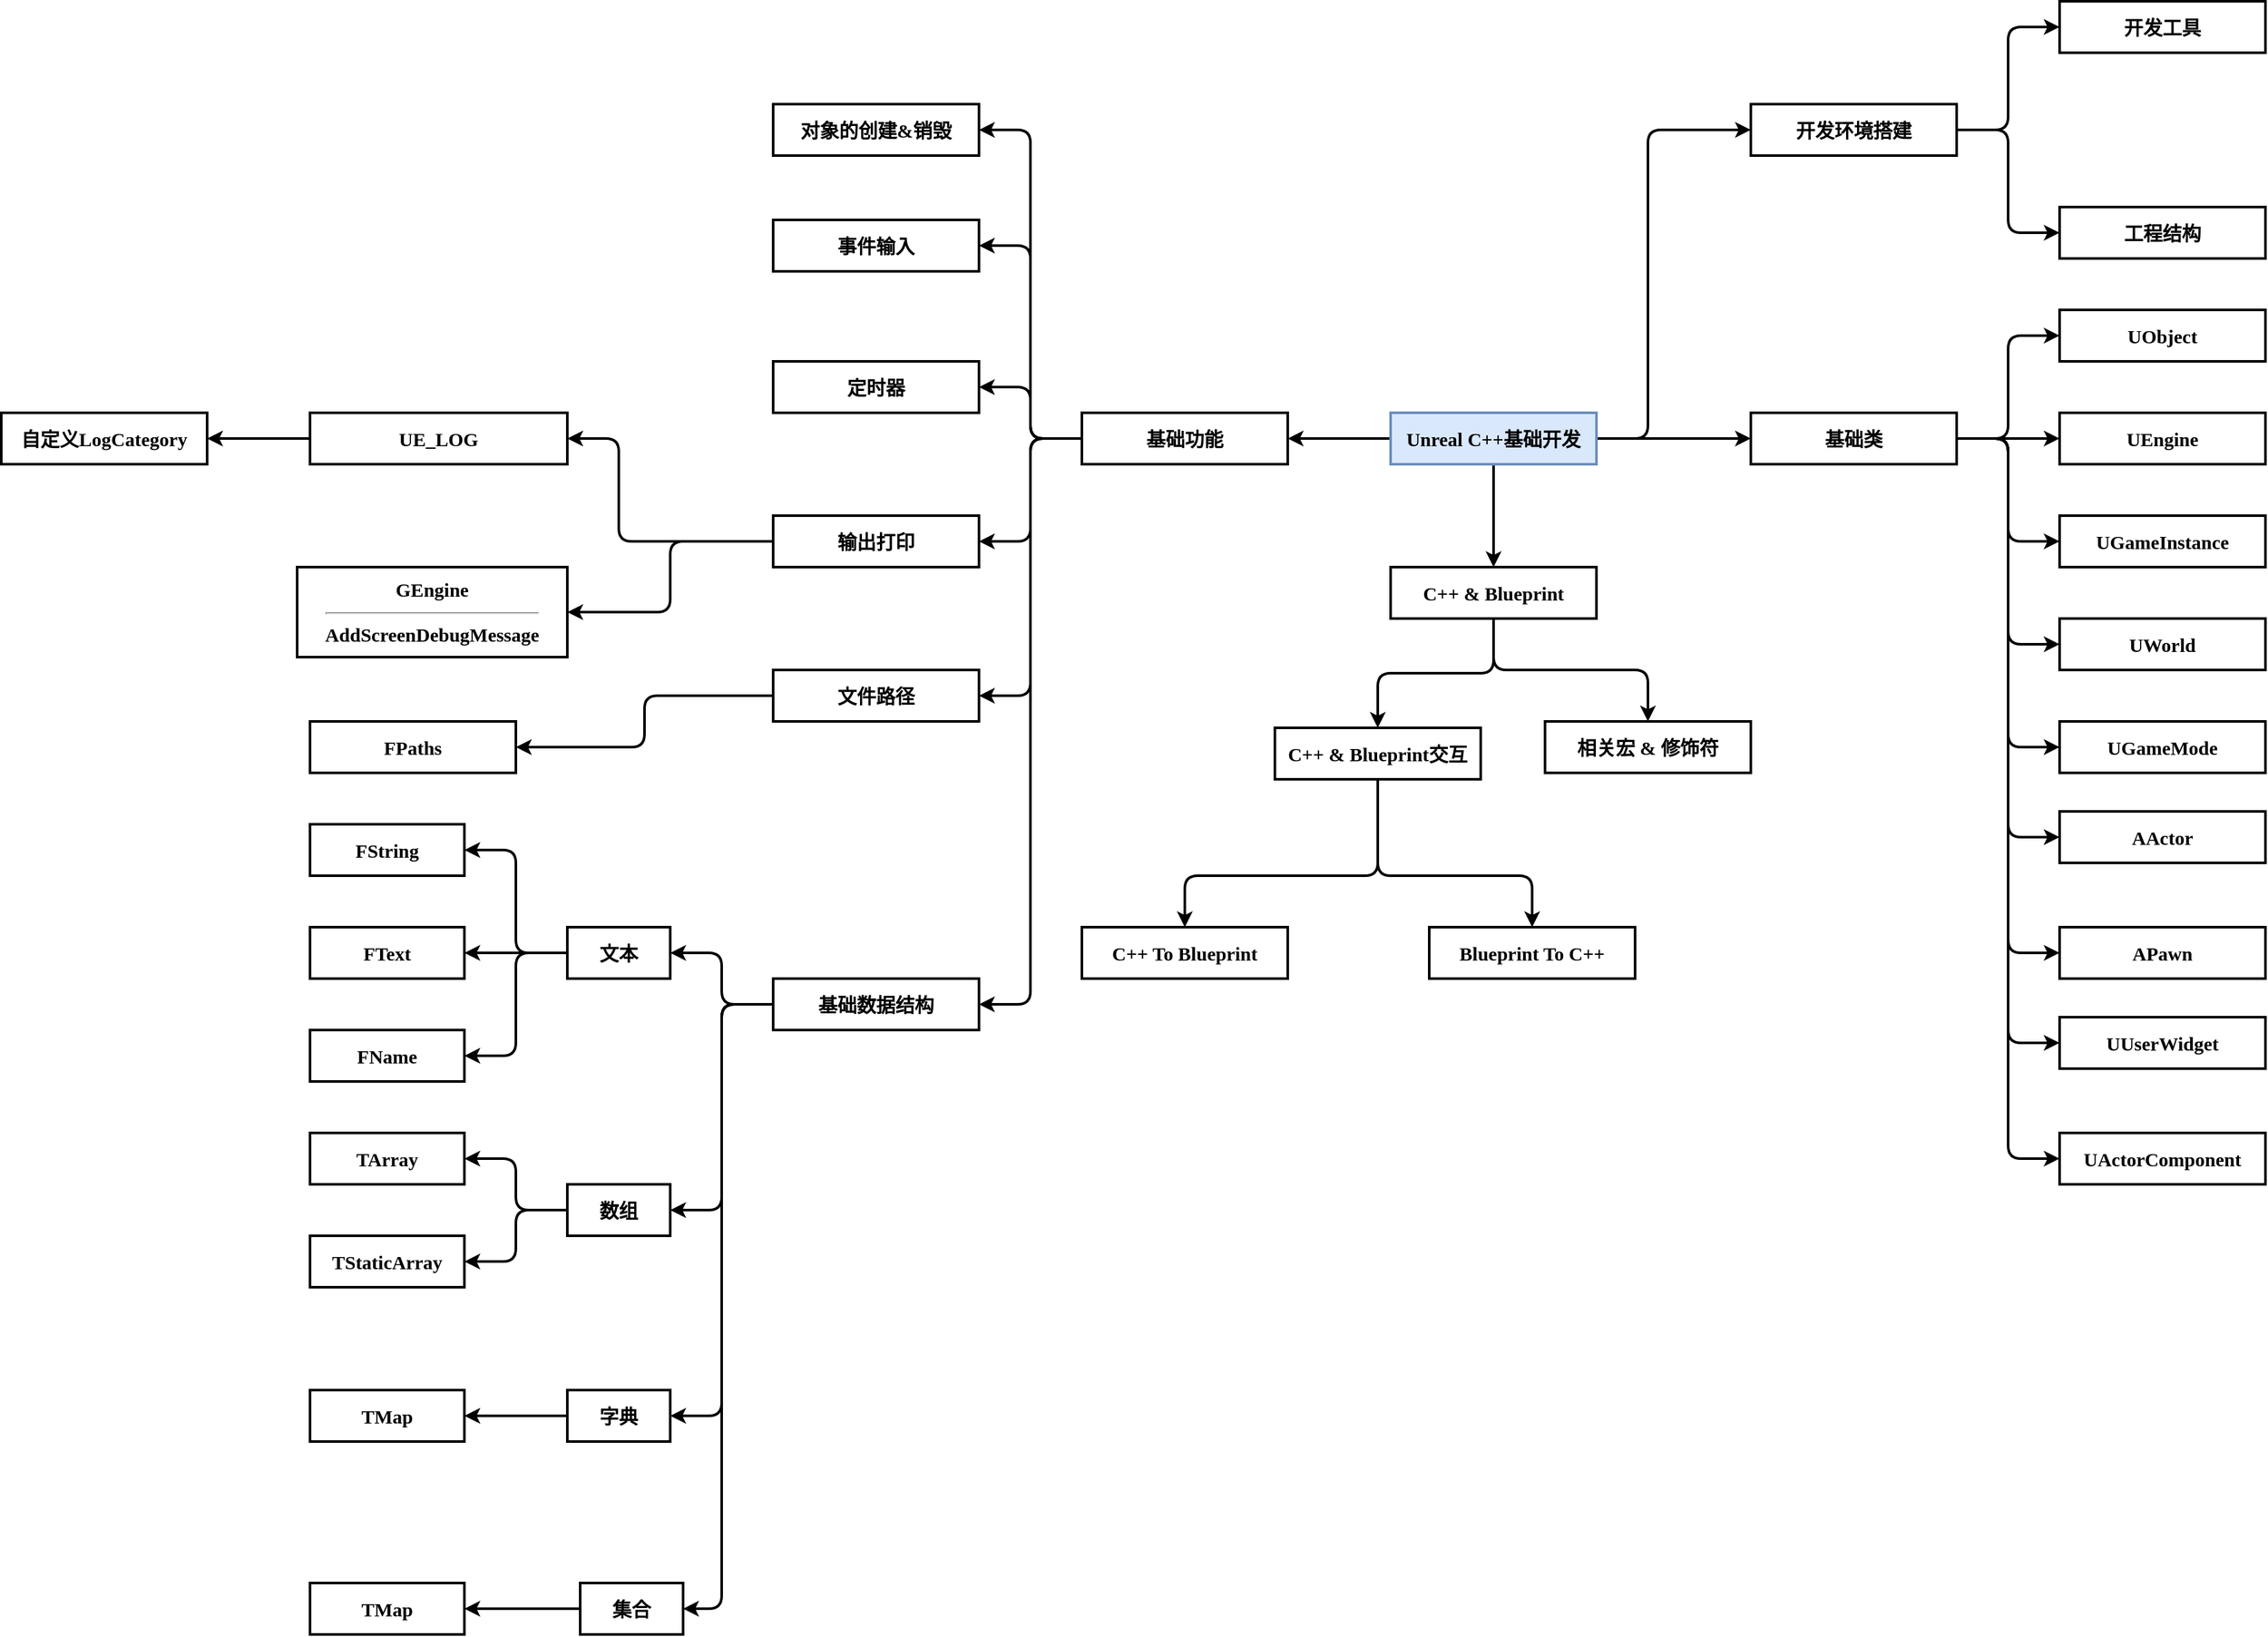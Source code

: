 <mxfile version="15.4.0" type="device" pages="3"><diagram id="B7cpKp7Z79I7FRq2aglz" name="知识图谱"><mxGraphModel dx="3464" dy="2712" grid="1" gridSize="10" guides="1" tooltips="1" connect="1" arrows="1" fold="1" page="1" pageScale="1" pageWidth="827" pageHeight="1169" math="0" shadow="0"><root><mxCell id="0"/><mxCell id="1" parent="0"/><mxCell id="gs7JSinsmG15aW7wtfeU-3" value="" style="edgeStyle=orthogonalEdgeStyle;rounded=1;orthogonalLoop=1;jettySize=auto;html=1;fontFamily=Comic Sans MS;fontSize=15;strokeWidth=2;" edge="1" parent="1" source="gs7JSinsmG15aW7wtfeU-1" target="gs7JSinsmG15aW7wtfeU-2"><mxGeometry relative="1" as="geometry"><Array as="points"><mxPoint x="320" y="340"/><mxPoint x="320" y="100"/></Array></mxGeometry></mxCell><mxCell id="gs7JSinsmG15aW7wtfeU-5" value="" style="edgeStyle=orthogonalEdgeStyle;rounded=1;orthogonalLoop=1;jettySize=auto;html=1;fontFamily=Comic Sans MS;fontSize=15;strokeWidth=2;" edge="1" parent="1" source="gs7JSinsmG15aW7wtfeU-1" target="gs7JSinsmG15aW7wtfeU-4"><mxGeometry relative="1" as="geometry"/></mxCell><mxCell id="gs7JSinsmG15aW7wtfeU-21" value="" style="edgeStyle=orthogonalEdgeStyle;rounded=1;orthogonalLoop=1;jettySize=auto;html=1;fontFamily=Comic Sans MS;fontSize=15;strokeWidth=2;" edge="1" parent="1" source="gs7JSinsmG15aW7wtfeU-1" target="gs7JSinsmG15aW7wtfeU-20"><mxGeometry relative="1" as="geometry"/></mxCell><mxCell id="gs7JSinsmG15aW7wtfeU-27" value="" style="edgeStyle=orthogonalEdgeStyle;rounded=1;orthogonalLoop=1;jettySize=auto;html=1;fontFamily=Comic Sans MS;fontSize=15;strokeWidth=2;" edge="1" parent="1" source="gs7JSinsmG15aW7wtfeU-1" target="gs7JSinsmG15aW7wtfeU-26"><mxGeometry relative="1" as="geometry"/></mxCell><mxCell id="gs7JSinsmG15aW7wtfeU-1" value="Unreal C++基础开发" style="rounded=0;whiteSpace=wrap;html=1;fontFamily=Comic Sans MS;fontStyle=1;fontSize=15;strokeWidth=2;fillColor=#dae8fc;strokeColor=#6c8ebf;" vertex="1" parent="1"><mxGeometry x="120" y="320" width="160" height="40" as="geometry"/></mxCell><mxCell id="gs7JSinsmG15aW7wtfeU-15" value="" style="edgeStyle=orthogonalEdgeStyle;rounded=1;orthogonalLoop=1;jettySize=auto;html=1;fontFamily=Comic Sans MS;fontSize=15;strokeWidth=2;" edge="1" parent="1" source="gs7JSinsmG15aW7wtfeU-2" target="gs7JSinsmG15aW7wtfeU-14"><mxGeometry relative="1" as="geometry"><Array as="points"><mxPoint x="600" y="100"/><mxPoint x="600" y="20"/></Array></mxGeometry></mxCell><mxCell id="gs7JSinsmG15aW7wtfeU-17" value="" style="edgeStyle=orthogonalEdgeStyle;rounded=1;orthogonalLoop=1;jettySize=auto;html=1;fontFamily=Comic Sans MS;fontSize=15;strokeWidth=2;" edge="1" parent="1" source="gs7JSinsmG15aW7wtfeU-2" target="gs7JSinsmG15aW7wtfeU-16"><mxGeometry relative="1" as="geometry"><Array as="points"><mxPoint x="600" y="100"/><mxPoint x="600" y="180"/></Array></mxGeometry></mxCell><mxCell id="gs7JSinsmG15aW7wtfeU-2" value="开发环境搭建" style="rounded=0;whiteSpace=wrap;html=1;fontFamily=Comic Sans MS;fontStyle=1;fontSize=15;strokeWidth=2;" vertex="1" parent="1"><mxGeometry x="400" y="80" width="160" height="40" as="geometry"/></mxCell><mxCell id="gs7JSinsmG15aW7wtfeU-7" value="" style="edgeStyle=orthogonalEdgeStyle;rounded=1;orthogonalLoop=1;jettySize=auto;html=1;fontFamily=Comic Sans MS;fontSize=15;strokeWidth=2;" edge="1" parent="1" source="gs7JSinsmG15aW7wtfeU-4" target="gs7JSinsmG15aW7wtfeU-6"><mxGeometry relative="1" as="geometry"><Array as="points"><mxPoint x="600" y="340"/><mxPoint x="600" y="260"/></Array></mxGeometry></mxCell><mxCell id="gs7JSinsmG15aW7wtfeU-9" value="" style="edgeStyle=orthogonalEdgeStyle;rounded=1;orthogonalLoop=1;jettySize=auto;html=1;fontFamily=Comic Sans MS;fontSize=15;strokeWidth=2;" edge="1" parent="1" source="gs7JSinsmG15aW7wtfeU-4" target="gs7JSinsmG15aW7wtfeU-8"><mxGeometry relative="1" as="geometry"><Array as="points"><mxPoint x="600" y="340"/><mxPoint x="600" y="650"/></Array></mxGeometry></mxCell><mxCell id="gs7JSinsmG15aW7wtfeU-11" value="" style="edgeStyle=orthogonalEdgeStyle;rounded=1;orthogonalLoop=1;jettySize=auto;html=1;fontFamily=Comic Sans MS;fontSize=15;strokeWidth=2;" edge="1" parent="1" source="gs7JSinsmG15aW7wtfeU-4" target="gs7JSinsmG15aW7wtfeU-10"><mxGeometry relative="1" as="geometry"><Array as="points"><mxPoint x="600" y="340"/><mxPoint x="600" y="740"/></Array></mxGeometry></mxCell><mxCell id="gs7JSinsmG15aW7wtfeU-13" value="" style="edgeStyle=orthogonalEdgeStyle;rounded=1;orthogonalLoop=1;jettySize=auto;html=1;fontFamily=Comic Sans MS;fontSize=15;strokeWidth=2;" edge="1" parent="1" source="gs7JSinsmG15aW7wtfeU-4" target="gs7JSinsmG15aW7wtfeU-12"><mxGeometry relative="1" as="geometry"><Array as="points"><mxPoint x="600" y="340"/><mxPoint x="600" y="580"/></Array></mxGeometry></mxCell><mxCell id="gs7JSinsmG15aW7wtfeU-19" value="" style="edgeStyle=orthogonalEdgeStyle;rounded=1;orthogonalLoop=1;jettySize=auto;html=1;fontFamily=Comic Sans MS;fontSize=15;strokeWidth=2;" edge="1" parent="1" source="gs7JSinsmG15aW7wtfeU-4" target="gs7JSinsmG15aW7wtfeU-18"><mxGeometry relative="1" as="geometry"><Array as="points"><mxPoint x="600" y="340"/><mxPoint x="600" y="810"/></Array></mxGeometry></mxCell><mxCell id="gs7JSinsmG15aW7wtfeU-74" style="edgeStyle=orthogonalEdgeStyle;rounded=1;orthogonalLoop=1;jettySize=auto;html=1;entryX=0;entryY=0.5;entryDx=0;entryDy=0;fontFamily=Comic Sans MS;fontSize=15;strokeWidth=2;" edge="1" parent="1" source="gs7JSinsmG15aW7wtfeU-4" target="gs7JSinsmG15aW7wtfeU-73"><mxGeometry relative="1" as="geometry"/></mxCell><mxCell id="gs7JSinsmG15aW7wtfeU-78" value="" style="edgeStyle=orthogonalEdgeStyle;rounded=1;orthogonalLoop=1;jettySize=auto;html=1;fontFamily=Comic Sans MS;fontSize=15;strokeWidth=2;" edge="1" parent="1" source="gs7JSinsmG15aW7wtfeU-4" target="gs7JSinsmG15aW7wtfeU-77"><mxGeometry relative="1" as="geometry"><Array as="points"><mxPoint x="600" y="340"/><mxPoint x="600" y="420"/></Array></mxGeometry></mxCell><mxCell id="gs7JSinsmG15aW7wtfeU-80" value="" style="edgeStyle=orthogonalEdgeStyle;rounded=1;orthogonalLoop=1;jettySize=auto;html=1;fontFamily=Comic Sans MS;fontSize=15;strokeWidth=2;" edge="1" parent="1" source="gs7JSinsmG15aW7wtfeU-4" target="gs7JSinsmG15aW7wtfeU-79"><mxGeometry relative="1" as="geometry"><Array as="points"><mxPoint x="600" y="340"/><mxPoint x="600" y="500"/></Array></mxGeometry></mxCell><mxCell id="gs7JSinsmG15aW7wtfeU-82" value="" style="edgeStyle=orthogonalEdgeStyle;rounded=1;orthogonalLoop=1;jettySize=auto;html=1;fontFamily=Comic Sans MS;fontSize=15;strokeWidth=2;" edge="1" parent="1" source="gs7JSinsmG15aW7wtfeU-4" target="gs7JSinsmG15aW7wtfeU-81"><mxGeometry relative="1" as="geometry"><Array as="points"><mxPoint x="650" y="340"/><mxPoint x="650" y="340"/></Array></mxGeometry></mxCell><mxCell id="gs7JSinsmG15aW7wtfeU-4" value="基础类" style="rounded=0;whiteSpace=wrap;html=1;fontFamily=Comic Sans MS;fontStyle=1;fontSize=15;strokeWidth=2;" vertex="1" parent="1"><mxGeometry x="400" y="320" width="160" height="40" as="geometry"/></mxCell><mxCell id="gs7JSinsmG15aW7wtfeU-6" value="UObject" style="rounded=0;whiteSpace=wrap;html=1;fontFamily=Comic Sans MS;fontStyle=1;fontSize=15;strokeWidth=2;" vertex="1" parent="1"><mxGeometry x="640" y="240" width="160" height="40" as="geometry"/></mxCell><mxCell id="gs7JSinsmG15aW7wtfeU-8" value="AActor" style="rounded=0;whiteSpace=wrap;html=1;fontFamily=Comic Sans MS;fontStyle=1;fontSize=15;strokeWidth=2;" vertex="1" parent="1"><mxGeometry x="640" y="630" width="160" height="40" as="geometry"/></mxCell><mxCell id="gs7JSinsmG15aW7wtfeU-10" value="APawn" style="rounded=0;whiteSpace=wrap;html=1;fontFamily=Comic Sans MS;fontStyle=1;fontSize=15;strokeWidth=2;" vertex="1" parent="1"><mxGeometry x="640" y="720" width="160" height="40" as="geometry"/></mxCell><mxCell id="gs7JSinsmG15aW7wtfeU-12" value="UGameMode" style="rounded=0;whiteSpace=wrap;html=1;fontFamily=Comic Sans MS;fontStyle=1;fontSize=15;strokeWidth=2;" vertex="1" parent="1"><mxGeometry x="640" y="560" width="160" height="40" as="geometry"/></mxCell><mxCell id="gs7JSinsmG15aW7wtfeU-14" value="开发工具" style="rounded=0;whiteSpace=wrap;html=1;fontFamily=Comic Sans MS;fontStyle=1;fontSize=15;strokeWidth=2;" vertex="1" parent="1"><mxGeometry x="640" width="160" height="40" as="geometry"/></mxCell><mxCell id="gs7JSinsmG15aW7wtfeU-16" value="工程结构" style="rounded=0;whiteSpace=wrap;html=1;fontFamily=Comic Sans MS;fontStyle=1;fontSize=15;strokeWidth=2;" vertex="1" parent="1"><mxGeometry x="640" y="160" width="160" height="40" as="geometry"/></mxCell><mxCell id="gs7JSinsmG15aW7wtfeU-18" value="UUserWidget" style="rounded=0;whiteSpace=wrap;html=1;fontFamily=Comic Sans MS;fontStyle=1;fontSize=15;strokeWidth=2;" vertex="1" parent="1"><mxGeometry x="640" y="790" width="160" height="40" as="geometry"/></mxCell><mxCell id="gs7JSinsmG15aW7wtfeU-23" value="" style="edgeStyle=orthogonalEdgeStyle;rounded=1;orthogonalLoop=1;jettySize=auto;html=1;fontFamily=Comic Sans MS;fontSize=15;strokeWidth=2;" edge="1" parent="1" source="gs7JSinsmG15aW7wtfeU-20" target="gs7JSinsmG15aW7wtfeU-22"><mxGeometry relative="1" as="geometry"/></mxCell><mxCell id="gs7JSinsmG15aW7wtfeU-25" value="" style="edgeStyle=orthogonalEdgeStyle;rounded=1;orthogonalLoop=1;jettySize=auto;html=1;fontFamily=Comic Sans MS;fontSize=15;strokeWidth=2;" edge="1" parent="1" source="gs7JSinsmG15aW7wtfeU-20" target="gs7JSinsmG15aW7wtfeU-24"><mxGeometry relative="1" as="geometry"/></mxCell><mxCell id="gs7JSinsmG15aW7wtfeU-20" value="C++ &amp;amp; Blueprint" style="rounded=0;whiteSpace=wrap;html=1;fontFamily=Comic Sans MS;fontStyle=1;fontSize=15;strokeWidth=2;" vertex="1" parent="1"><mxGeometry x="120" y="440" width="160" height="40" as="geometry"/></mxCell><mxCell id="gs7JSinsmG15aW7wtfeU-37" value="" style="edgeStyle=orthogonalEdgeStyle;rounded=1;orthogonalLoop=1;jettySize=auto;html=1;fontFamily=Comic Sans MS;fontSize=15;strokeWidth=2;" edge="1" parent="1" source="gs7JSinsmG15aW7wtfeU-22" target="gs7JSinsmG15aW7wtfeU-36"><mxGeometry relative="1" as="geometry"><Array as="points"><mxPoint x="110" y="680"/><mxPoint x="-40" y="680"/></Array></mxGeometry></mxCell><mxCell id="gs7JSinsmG15aW7wtfeU-39" value="" style="edgeStyle=orthogonalEdgeStyle;rounded=1;orthogonalLoop=1;jettySize=auto;html=1;fontFamily=Comic Sans MS;fontSize=15;strokeWidth=2;" edge="1" parent="1" source="gs7JSinsmG15aW7wtfeU-22" target="gs7JSinsmG15aW7wtfeU-38"><mxGeometry relative="1" as="geometry"><Array as="points"><mxPoint x="110" y="680"/><mxPoint x="230" y="680"/></Array></mxGeometry></mxCell><mxCell id="gs7JSinsmG15aW7wtfeU-22" value="C++ &amp;amp; Blueprint交互" style="rounded=0;whiteSpace=wrap;html=1;fontFamily=Comic Sans MS;fontStyle=1;fontSize=15;strokeWidth=2;" vertex="1" parent="1"><mxGeometry x="30" y="565" width="160" height="40" as="geometry"/></mxCell><mxCell id="gs7JSinsmG15aW7wtfeU-24" value="相关宏 &amp;amp; 修饰符" style="rounded=0;whiteSpace=wrap;html=1;fontFamily=Comic Sans MS;fontStyle=1;fontSize=15;strokeWidth=2;" vertex="1" parent="1"><mxGeometry x="240" y="560" width="160" height="40" as="geometry"/></mxCell><mxCell id="gs7JSinsmG15aW7wtfeU-29" value="" style="edgeStyle=orthogonalEdgeStyle;rounded=1;orthogonalLoop=1;jettySize=auto;html=1;fontFamily=Comic Sans MS;fontSize=15;strokeWidth=2;" edge="1" parent="1" source="gs7JSinsmG15aW7wtfeU-26" target="gs7JSinsmG15aW7wtfeU-28"><mxGeometry relative="1" as="geometry"><Array as="points"><mxPoint x="-160" y="340"/><mxPoint x="-160" y="420"/></Array></mxGeometry></mxCell><mxCell id="gs7JSinsmG15aW7wtfeU-31" value="" style="edgeStyle=orthogonalEdgeStyle;rounded=1;orthogonalLoop=1;jettySize=auto;html=1;fontFamily=Comic Sans MS;fontSize=15;strokeWidth=2;" edge="1" parent="1" source="gs7JSinsmG15aW7wtfeU-26" target="gs7JSinsmG15aW7wtfeU-30"><mxGeometry relative="1" as="geometry"><Array as="points"><mxPoint x="-160" y="340"/><mxPoint x="-160" y="190"/></Array></mxGeometry></mxCell><mxCell id="gs7JSinsmG15aW7wtfeU-33" value="" style="edgeStyle=orthogonalEdgeStyle;rounded=1;orthogonalLoop=1;jettySize=auto;html=1;fontFamily=Comic Sans MS;fontSize=15;strokeWidth=2;" edge="1" parent="1" source="gs7JSinsmG15aW7wtfeU-26" target="gs7JSinsmG15aW7wtfeU-32"><mxGeometry relative="1" as="geometry"><Array as="points"><mxPoint x="-160" y="340"/><mxPoint x="-160" y="300"/></Array></mxGeometry></mxCell><mxCell id="gs7JSinsmG15aW7wtfeU-35" value="" style="edgeStyle=orthogonalEdgeStyle;rounded=1;orthogonalLoop=1;jettySize=auto;html=1;fontFamily=Comic Sans MS;fontSize=15;strokeWidth=2;" edge="1" parent="1" source="gs7JSinsmG15aW7wtfeU-26" target="gs7JSinsmG15aW7wtfeU-34"><mxGeometry relative="1" as="geometry"><Array as="points"><mxPoint x="-160" y="340"/><mxPoint x="-160" y="100"/></Array></mxGeometry></mxCell><mxCell id="gs7JSinsmG15aW7wtfeU-41" value="" style="edgeStyle=orthogonalEdgeStyle;rounded=1;orthogonalLoop=1;jettySize=auto;html=1;fontFamily=Comic Sans MS;fontSize=15;strokeWidth=2;" edge="1" parent="1" source="gs7JSinsmG15aW7wtfeU-26" target="gs7JSinsmG15aW7wtfeU-40"><mxGeometry relative="1" as="geometry"><Array as="points"><mxPoint x="-160" y="340"/><mxPoint x="-160" y="780"/></Array></mxGeometry></mxCell><mxCell id="gs7JSinsmG15aW7wtfeU-57" value="" style="edgeStyle=orthogonalEdgeStyle;rounded=1;orthogonalLoop=1;jettySize=auto;html=1;fontFamily=Comic Sans MS;fontSize=15;strokeWidth=2;" edge="1" parent="1" source="gs7JSinsmG15aW7wtfeU-26" target="gs7JSinsmG15aW7wtfeU-56"><mxGeometry relative="1" as="geometry"><Array as="points"><mxPoint x="-160" y="340"/><mxPoint x="-160" y="540"/></Array></mxGeometry></mxCell><mxCell id="gs7JSinsmG15aW7wtfeU-26" value="基础功能" style="rounded=0;whiteSpace=wrap;html=1;fontFamily=Comic Sans MS;fontStyle=1;fontSize=15;strokeWidth=2;" vertex="1" parent="1"><mxGeometry x="-120" y="320" width="160" height="40" as="geometry"/></mxCell><mxCell id="gs7JSinsmG15aW7wtfeU-68" value="" style="edgeStyle=orthogonalEdgeStyle;rounded=1;orthogonalLoop=1;jettySize=auto;html=1;fontFamily=Comic Sans MS;fontSize=15;strokeWidth=2;" edge="1" parent="1" source="gs7JSinsmG15aW7wtfeU-28" target="gs7JSinsmG15aW7wtfeU-67"><mxGeometry relative="1" as="geometry"><Array as="points"><mxPoint x="-480" y="420"/><mxPoint x="-480" y="340"/></Array></mxGeometry></mxCell><mxCell id="gs7JSinsmG15aW7wtfeU-70" value="" style="edgeStyle=orthogonalEdgeStyle;rounded=1;orthogonalLoop=1;jettySize=auto;html=1;fontFamily=Comic Sans MS;fontSize=15;strokeWidth=2;" edge="1" parent="1" source="gs7JSinsmG15aW7wtfeU-28" target="gs7JSinsmG15aW7wtfeU-69"><mxGeometry relative="1" as="geometry"/></mxCell><mxCell id="gs7JSinsmG15aW7wtfeU-28" value="输出打印" style="rounded=0;whiteSpace=wrap;html=1;fontFamily=Comic Sans MS;fontStyle=1;fontSize=15;strokeWidth=2;" vertex="1" parent="1"><mxGeometry x="-360" y="400" width="160" height="40" as="geometry"/></mxCell><mxCell id="gs7JSinsmG15aW7wtfeU-30" value="事件输入" style="rounded=0;whiteSpace=wrap;html=1;fontFamily=Comic Sans MS;fontStyle=1;fontSize=15;strokeWidth=2;" vertex="1" parent="1"><mxGeometry x="-360" y="170" width="160" height="40" as="geometry"/></mxCell><mxCell id="gs7JSinsmG15aW7wtfeU-32" value="定时器" style="rounded=0;whiteSpace=wrap;html=1;fontFamily=Comic Sans MS;fontStyle=1;fontSize=15;strokeWidth=2;" vertex="1" parent="1"><mxGeometry x="-360" y="280" width="160" height="40" as="geometry"/></mxCell><mxCell id="gs7JSinsmG15aW7wtfeU-34" value="对象的创建&amp;amp;销毁" style="rounded=0;whiteSpace=wrap;html=1;fontFamily=Comic Sans MS;fontStyle=1;fontSize=15;strokeWidth=2;" vertex="1" parent="1"><mxGeometry x="-360" y="80" width="160" height="40" as="geometry"/></mxCell><mxCell id="gs7JSinsmG15aW7wtfeU-36" value="C++ To Blueprint" style="rounded=0;whiteSpace=wrap;html=1;fontFamily=Comic Sans MS;fontStyle=1;fontSize=15;strokeWidth=2;" vertex="1" parent="1"><mxGeometry x="-120" y="720" width="160" height="40" as="geometry"/></mxCell><mxCell id="gs7JSinsmG15aW7wtfeU-38" value="Blueprint To C++" style="rounded=0;whiteSpace=wrap;html=1;fontFamily=Comic Sans MS;fontStyle=1;fontSize=15;strokeWidth=2;" vertex="1" parent="1"><mxGeometry x="150" y="720" width="160" height="40" as="geometry"/></mxCell><mxCell id="gs7JSinsmG15aW7wtfeU-43" value="" style="edgeStyle=orthogonalEdgeStyle;rounded=1;orthogonalLoop=1;jettySize=auto;html=1;fontFamily=Comic Sans MS;fontSize=15;strokeWidth=2;" edge="1" parent="1" source="gs7JSinsmG15aW7wtfeU-40" target="gs7JSinsmG15aW7wtfeU-42"><mxGeometry relative="1" as="geometry"/></mxCell><mxCell id="gs7JSinsmG15aW7wtfeU-45" value="" style="edgeStyle=orthogonalEdgeStyle;rounded=1;orthogonalLoop=1;jettySize=auto;html=1;fontFamily=Comic Sans MS;fontSize=15;strokeWidth=2;" edge="1" parent="1" source="gs7JSinsmG15aW7wtfeU-40" target="gs7JSinsmG15aW7wtfeU-44"><mxGeometry relative="1" as="geometry"><Array as="points"><mxPoint x="-400" y="780"/><mxPoint x="-400" y="940"/></Array></mxGeometry></mxCell><mxCell id="gs7JSinsmG15aW7wtfeU-47" value="" style="edgeStyle=orthogonalEdgeStyle;rounded=1;orthogonalLoop=1;jettySize=auto;html=1;fontFamily=Comic Sans MS;fontSize=15;strokeWidth=2;" edge="1" parent="1" source="gs7JSinsmG15aW7wtfeU-40" target="gs7JSinsmG15aW7wtfeU-46"><mxGeometry relative="1" as="geometry"><Array as="points"><mxPoint x="-400" y="780"/><mxPoint x="-400" y="1100"/></Array></mxGeometry></mxCell><mxCell id="gs7JSinsmG15aW7wtfeU-49" value="" style="edgeStyle=orthogonalEdgeStyle;rounded=1;orthogonalLoop=1;jettySize=auto;html=1;fontFamily=Comic Sans MS;fontSize=15;strokeWidth=2;" edge="1" parent="1" source="gs7JSinsmG15aW7wtfeU-40" target="gs7JSinsmG15aW7wtfeU-48"><mxGeometry relative="1" as="geometry"><Array as="points"><mxPoint x="-400" y="780"/><mxPoint x="-400" y="1250"/></Array></mxGeometry></mxCell><mxCell id="gs7JSinsmG15aW7wtfeU-40" value="基础数据结构" style="rounded=0;whiteSpace=wrap;html=1;fontFamily=Comic Sans MS;fontStyle=1;fontSize=15;strokeWidth=2;" vertex="1" parent="1"><mxGeometry x="-360" y="760" width="160" height="40" as="geometry"/></mxCell><mxCell id="gs7JSinsmG15aW7wtfeU-51" value="" style="edgeStyle=orthogonalEdgeStyle;rounded=1;orthogonalLoop=1;jettySize=auto;html=1;fontFamily=Comic Sans MS;fontSize=15;strokeWidth=2;" edge="1" parent="1" source="gs7JSinsmG15aW7wtfeU-42" target="gs7JSinsmG15aW7wtfeU-50"><mxGeometry relative="1" as="geometry"><Array as="points"><mxPoint x="-560" y="740"/><mxPoint x="-560" y="660"/></Array></mxGeometry></mxCell><mxCell id="gs7JSinsmG15aW7wtfeU-53" value="" style="edgeStyle=orthogonalEdgeStyle;rounded=1;orthogonalLoop=1;jettySize=auto;html=1;fontFamily=Comic Sans MS;fontSize=15;strokeWidth=2;" edge="1" parent="1" source="gs7JSinsmG15aW7wtfeU-42" target="gs7JSinsmG15aW7wtfeU-52"><mxGeometry relative="1" as="geometry"/></mxCell><mxCell id="gs7JSinsmG15aW7wtfeU-55" value="" style="edgeStyle=orthogonalEdgeStyle;rounded=1;orthogonalLoop=1;jettySize=auto;html=1;fontFamily=Comic Sans MS;fontSize=15;strokeWidth=2;" edge="1" parent="1" source="gs7JSinsmG15aW7wtfeU-42" target="gs7JSinsmG15aW7wtfeU-54"><mxGeometry relative="1" as="geometry"><Array as="points"><mxPoint x="-560" y="740"/><mxPoint x="-560" y="820"/></Array></mxGeometry></mxCell><mxCell id="gs7JSinsmG15aW7wtfeU-42" value="文本" style="rounded=0;whiteSpace=wrap;html=1;fontFamily=Comic Sans MS;fontStyle=1;fontSize=15;strokeWidth=2;" vertex="1" parent="1"><mxGeometry x="-520" y="720" width="80" height="40" as="geometry"/></mxCell><mxCell id="gs7JSinsmG15aW7wtfeU-60" value="" style="edgeStyle=orthogonalEdgeStyle;rounded=1;orthogonalLoop=1;jettySize=auto;html=1;fontFamily=Comic Sans MS;fontSize=15;strokeWidth=2;" edge="1" parent="1" source="gs7JSinsmG15aW7wtfeU-44" target="gs7JSinsmG15aW7wtfeU-59"><mxGeometry relative="1" as="geometry"/></mxCell><mxCell id="gs7JSinsmG15aW7wtfeU-62" value="" style="edgeStyle=orthogonalEdgeStyle;rounded=1;orthogonalLoop=1;jettySize=auto;html=1;fontFamily=Comic Sans MS;fontSize=15;strokeWidth=2;" edge="1" parent="1" source="gs7JSinsmG15aW7wtfeU-44" target="gs7JSinsmG15aW7wtfeU-61"><mxGeometry relative="1" as="geometry"/></mxCell><mxCell id="gs7JSinsmG15aW7wtfeU-44" value="数组" style="rounded=0;whiteSpace=wrap;html=1;fontFamily=Comic Sans MS;fontStyle=1;fontSize=15;strokeWidth=2;" vertex="1" parent="1"><mxGeometry x="-520" y="920" width="80" height="40" as="geometry"/></mxCell><mxCell id="gs7JSinsmG15aW7wtfeU-64" value="" style="edgeStyle=orthogonalEdgeStyle;rounded=1;orthogonalLoop=1;jettySize=auto;html=1;fontFamily=Comic Sans MS;fontSize=15;strokeWidth=2;" edge="1" parent="1" source="gs7JSinsmG15aW7wtfeU-46" target="gs7JSinsmG15aW7wtfeU-63"><mxGeometry relative="1" as="geometry"/></mxCell><mxCell id="gs7JSinsmG15aW7wtfeU-46" value="字典" style="rounded=0;whiteSpace=wrap;html=1;fontFamily=Comic Sans MS;fontStyle=1;fontSize=15;strokeWidth=2;" vertex="1" parent="1"><mxGeometry x="-520" y="1080" width="80" height="40" as="geometry"/></mxCell><mxCell id="gs7JSinsmG15aW7wtfeU-66" value="" style="edgeStyle=orthogonalEdgeStyle;rounded=1;orthogonalLoop=1;jettySize=auto;html=1;fontFamily=Comic Sans MS;fontSize=15;strokeWidth=2;" edge="1" parent="1" source="gs7JSinsmG15aW7wtfeU-48" target="gs7JSinsmG15aW7wtfeU-65"><mxGeometry relative="1" as="geometry"/></mxCell><mxCell id="gs7JSinsmG15aW7wtfeU-48" value="集合" style="rounded=0;whiteSpace=wrap;html=1;fontFamily=Comic Sans MS;fontStyle=1;fontSize=15;strokeWidth=2;" vertex="1" parent="1"><mxGeometry x="-510" y="1230" width="80" height="40" as="geometry"/></mxCell><mxCell id="gs7JSinsmG15aW7wtfeU-50" value="FString" style="rounded=0;whiteSpace=wrap;html=1;fontFamily=Comic Sans MS;fontStyle=1;fontSize=15;strokeWidth=2;" vertex="1" parent="1"><mxGeometry x="-720" y="640" width="120" height="40" as="geometry"/></mxCell><mxCell id="gs7JSinsmG15aW7wtfeU-52" value="FText" style="rounded=0;whiteSpace=wrap;html=1;fontFamily=Comic Sans MS;fontStyle=1;fontSize=15;strokeWidth=2;" vertex="1" parent="1"><mxGeometry x="-720" y="720" width="120" height="40" as="geometry"/></mxCell><mxCell id="gs7JSinsmG15aW7wtfeU-54" value="FName" style="rounded=0;whiteSpace=wrap;html=1;fontFamily=Comic Sans MS;fontStyle=1;fontSize=15;strokeWidth=2;" vertex="1" parent="1"><mxGeometry x="-720" y="800" width="120" height="40" as="geometry"/></mxCell><mxCell id="gs7JSinsmG15aW7wtfeU-76" value="" style="edgeStyle=orthogonalEdgeStyle;rounded=1;orthogonalLoop=1;jettySize=auto;html=1;fontFamily=Comic Sans MS;fontSize=15;strokeWidth=2;" edge="1" parent="1" source="gs7JSinsmG15aW7wtfeU-56" target="gs7JSinsmG15aW7wtfeU-75"><mxGeometry relative="1" as="geometry"/></mxCell><mxCell id="gs7JSinsmG15aW7wtfeU-56" value="文件路径" style="rounded=0;whiteSpace=wrap;html=1;fontFamily=Comic Sans MS;fontStyle=1;fontSize=15;strokeWidth=2;" vertex="1" parent="1"><mxGeometry x="-360" y="520" width="160" height="40" as="geometry"/></mxCell><mxCell id="gs7JSinsmG15aW7wtfeU-59" value="TArray" style="rounded=0;whiteSpace=wrap;html=1;fontFamily=Comic Sans MS;fontStyle=1;fontSize=15;strokeWidth=2;" vertex="1" parent="1"><mxGeometry x="-720" y="880" width="120" height="40" as="geometry"/></mxCell><mxCell id="gs7JSinsmG15aW7wtfeU-61" value="&lt;span class=&quot;mm-editor-clipboard&quot;&gt;TStaticArray&lt;/span&gt;" style="rounded=0;whiteSpace=wrap;html=1;fontFamily=Comic Sans MS;fontStyle=1;fontSize=15;strokeWidth=2;" vertex="1" parent="1"><mxGeometry x="-720" y="960" width="120" height="40" as="geometry"/></mxCell><mxCell id="gs7JSinsmG15aW7wtfeU-63" value="TMap" style="rounded=0;whiteSpace=wrap;html=1;fontFamily=Comic Sans MS;fontStyle=1;fontSize=15;strokeWidth=2;" vertex="1" parent="1"><mxGeometry x="-720" y="1080" width="120" height="40" as="geometry"/></mxCell><mxCell id="gs7JSinsmG15aW7wtfeU-65" value="TMap" style="rounded=0;whiteSpace=wrap;html=1;fontFamily=Comic Sans MS;fontStyle=1;fontSize=15;strokeWidth=2;" vertex="1" parent="1"><mxGeometry x="-720" y="1230" width="120" height="40" as="geometry"/></mxCell><mxCell id="gs7JSinsmG15aW7wtfeU-72" value="" style="edgeStyle=orthogonalEdgeStyle;rounded=1;orthogonalLoop=1;jettySize=auto;html=1;fontFamily=Comic Sans MS;fontSize=15;strokeWidth=2;" edge="1" parent="1" source="gs7JSinsmG15aW7wtfeU-67" target="gs7JSinsmG15aW7wtfeU-71"><mxGeometry relative="1" as="geometry"/></mxCell><mxCell id="gs7JSinsmG15aW7wtfeU-67" value="UE_LOG" style="rounded=0;whiteSpace=wrap;html=1;fontFamily=Comic Sans MS;fontStyle=1;fontSize=15;strokeWidth=2;" vertex="1" parent="1"><mxGeometry x="-720" y="320" width="200" height="40" as="geometry"/></mxCell><mxCell id="gs7JSinsmG15aW7wtfeU-69" value="GEngine&lt;hr&gt;AddScreenDebugMessage" style="rounded=0;whiteSpace=wrap;html=1;fontFamily=Comic Sans MS;fontStyle=1;fontSize=15;strokeWidth=2;" vertex="1" parent="1"><mxGeometry x="-730" y="440" width="210" height="70" as="geometry"/></mxCell><mxCell id="gs7JSinsmG15aW7wtfeU-71" value="自定义LogCategory" style="rounded=0;whiteSpace=wrap;html=1;fontFamily=Comic Sans MS;fontStyle=1;fontSize=15;strokeWidth=2;" vertex="1" parent="1"><mxGeometry x="-960" y="320" width="160" height="40" as="geometry"/></mxCell><mxCell id="gs7JSinsmG15aW7wtfeU-73" value="UActorComponent" style="rounded=0;whiteSpace=wrap;html=1;fontFamily=Comic Sans MS;fontStyle=1;fontSize=15;strokeWidth=2;" vertex="1" parent="1"><mxGeometry x="640" y="880" width="160" height="40" as="geometry"/></mxCell><mxCell id="gs7JSinsmG15aW7wtfeU-75" value="FPaths" style="rounded=0;whiteSpace=wrap;html=1;fontFamily=Comic Sans MS;fontStyle=1;fontSize=15;strokeWidth=2;" vertex="1" parent="1"><mxGeometry x="-720" y="560" width="160" height="40" as="geometry"/></mxCell><mxCell id="gs7JSinsmG15aW7wtfeU-77" value="UGameInstance" style="rounded=0;whiteSpace=wrap;html=1;fontFamily=Comic Sans MS;fontStyle=1;fontSize=15;strokeWidth=2;" vertex="1" parent="1"><mxGeometry x="640" y="400" width="160" height="40" as="geometry"/></mxCell><mxCell id="gs7JSinsmG15aW7wtfeU-79" value="UWorld" style="rounded=0;whiteSpace=wrap;html=1;fontFamily=Comic Sans MS;fontStyle=1;fontSize=15;strokeWidth=2;" vertex="1" parent="1"><mxGeometry x="640" y="480" width="160" height="40" as="geometry"/></mxCell><mxCell id="gs7JSinsmG15aW7wtfeU-81" value="UEngine" style="rounded=0;whiteSpace=wrap;html=1;fontFamily=Comic Sans MS;fontStyle=1;fontSize=15;strokeWidth=2;" vertex="1" parent="1"><mxGeometry x="640" y="320" width="160" height="40" as="geometry"/></mxCell></root></mxGraphModel></diagram><diagram id="2CJuw3LoSICmyI9pWNSI" name="宏&amp;修饰符&amp;元数据"><mxGraphModel dx="2249" dy="942" grid="1" gridSize="10" guides="1" tooltips="1" connect="1" arrows="1" fold="1" page="1" pageScale="1" pageWidth="827" pageHeight="1169" math="0" shadow="0"><root><mxCell id="p0-SMCE3vFNiuAcwOXO7-0"/><mxCell id="p0-SMCE3vFNiuAcwOXO7-1" parent="p0-SMCE3vFNiuAcwOXO7-0"/><mxCell id="jEXeGj7SzK9iDsyyIamD-1" value="" style="rounded=0;whiteSpace=wrap;html=1;fontFamily=Comic Sans MS;fontSize=15;strokeWidth=3;fillColor=none;dashed=1;" vertex="1" parent="p0-SMCE3vFNiuAcwOXO7-1"><mxGeometry x="1960" y="1380" width="320" height="320" as="geometry"/></mxCell><mxCell id="jEXeGj7SzK9iDsyyIamD-2" value="互斥" style="edgeStyle=orthogonalEdgeStyle;orthogonalLoop=1;jettySize=auto;html=1;entryX=0.5;entryY=1;entryDx=0;entryDy=0;fontFamily=Comic Sans MS;fontSize=15;strokeWidth=2;curved=1;startArrow=classic;startFill=1;dashed=1;" edge="1" parent="p0-SMCE3vFNiuAcwOXO7-1" source="jEXeGj7SzK9iDsyyIamD-0" target="jEXeGj7SzK9iDsyyIamD-1"><mxGeometry relative="1" as="geometry"><Array as="points"><mxPoint x="1620" y="1840"/><mxPoint x="2120" y="1840"/></Array></mxGeometry></mxCell><mxCell id="jEXeGj7SzK9iDsyyIamD-0" value="" style="rounded=0;whiteSpace=wrap;html=1;fontFamily=Comic Sans MS;fontSize=15;strokeWidth=3;fillColor=none;dashed=1;" vertex="1" parent="p0-SMCE3vFNiuAcwOXO7-1"><mxGeometry x="1410" y="1380" width="350" height="320" as="geometry"/></mxCell><mxCell id="p0-SMCE3vFNiuAcwOXO7-4" value="" style="edgeStyle=orthogonalEdgeStyle;rounded=1;orthogonalLoop=1;jettySize=auto;html=1;fontFamily=Comic Sans MS;fontSize=15;strokeWidth=2;" edge="1" parent="p0-SMCE3vFNiuAcwOXO7-1" source="p0-SMCE3vFNiuAcwOXO7-2" target="p0-SMCE3vFNiuAcwOXO7-3"><mxGeometry relative="1" as="geometry"><Array as="points"><mxPoint x="560" y="470"/><mxPoint x="560" y="310"/></Array></mxGeometry></mxCell><mxCell id="p0-SMCE3vFNiuAcwOXO7-6" value="" style="edgeStyle=orthogonalEdgeStyle;rounded=1;orthogonalLoop=1;jettySize=auto;html=1;fontFamily=Comic Sans MS;fontSize=15;strokeWidth=2;" edge="1" parent="p0-SMCE3vFNiuAcwOXO7-1" source="p0-SMCE3vFNiuAcwOXO7-2" target="p0-SMCE3vFNiuAcwOXO7-5"><mxGeometry relative="1" as="geometry"/></mxCell><mxCell id="p0-SMCE3vFNiuAcwOXO7-8" value="" style="edgeStyle=orthogonalEdgeStyle;rounded=1;orthogonalLoop=1;jettySize=auto;html=1;fontFamily=Comic Sans MS;fontSize=15;strokeWidth=2;" edge="1" parent="p0-SMCE3vFNiuAcwOXO7-1" source="p0-SMCE3vFNiuAcwOXO7-2" target="p0-SMCE3vFNiuAcwOXO7-7"><mxGeometry relative="1" as="geometry"><Array as="points"><mxPoint x="560" y="470"/><mxPoint x="560" y="590"/></Array></mxGeometry></mxCell><mxCell id="p0-SMCE3vFNiuAcwOXO7-10" value="" style="edgeStyle=orthogonalEdgeStyle;rounded=1;orthogonalLoop=1;jettySize=auto;html=1;fontFamily=Comic Sans MS;fontSize=15;strokeWidth=2;" edge="1" parent="p0-SMCE3vFNiuAcwOXO7-1" source="p0-SMCE3vFNiuAcwOXO7-2" target="p0-SMCE3vFNiuAcwOXO7-9"><mxGeometry relative="1" as="geometry"><Array as="points"><mxPoint x="560" y="470"/><mxPoint x="560" y="710"/></Array></mxGeometry></mxCell><mxCell id="p0-SMCE3vFNiuAcwOXO7-12" value="" style="edgeStyle=orthogonalEdgeStyle;rounded=1;orthogonalLoop=1;jettySize=auto;html=1;fontFamily=Comic Sans MS;fontSize=15;strokeWidth=2;" edge="1" parent="p0-SMCE3vFNiuAcwOXO7-1" source="p0-SMCE3vFNiuAcwOXO7-2" target="p0-SMCE3vFNiuAcwOXO7-11"><mxGeometry relative="1" as="geometry"><Array as="points"><mxPoint x="560" y="470"/><mxPoint x="560" y="860"/></Array></mxGeometry></mxCell><mxCell id="p0-SMCE3vFNiuAcwOXO7-14" value="" style="edgeStyle=orthogonalEdgeStyle;rounded=1;orthogonalLoop=1;jettySize=auto;html=1;fontFamily=Comic Sans MS;fontSize=15;strokeWidth=2;" edge="1" parent="p0-SMCE3vFNiuAcwOXO7-1" source="p0-SMCE3vFNiuAcwOXO7-2" target="p0-SMCE3vFNiuAcwOXO7-13"><mxGeometry relative="1" as="geometry"><Array as="points"><mxPoint x="280" y="470"/><mxPoint x="280" y="400"/></Array></mxGeometry></mxCell><mxCell id="p0-SMCE3vFNiuAcwOXO7-16" value="" style="edgeStyle=orthogonalEdgeStyle;rounded=1;orthogonalLoop=1;jettySize=auto;html=1;fontFamily=Comic Sans MS;fontSize=15;strokeWidth=2;" edge="1" parent="p0-SMCE3vFNiuAcwOXO7-1" source="p0-SMCE3vFNiuAcwOXO7-2" target="p0-SMCE3vFNiuAcwOXO7-15"><mxGeometry relative="1" as="geometry"><Array as="points"><mxPoint x="280" y="470"/><mxPoint x="280" y="585"/></Array></mxGeometry></mxCell><mxCell id="p0-SMCE3vFNiuAcwOXO7-2" value="基础的宏" style="rounded=1;whiteSpace=wrap;html=1;fontFamily=Comic Sans MS;fontSize=15;strokeWidth=2;fillColor=#f8cecc;strokeColor=#b85450;" vertex="1" parent="p0-SMCE3vFNiuAcwOXO7-1"><mxGeometry x="380" y="440" width="120" height="60" as="geometry"/></mxCell><mxCell id="p0-SMCE3vFNiuAcwOXO7-50" value="" style="edgeStyle=orthogonalEdgeStyle;rounded=1;orthogonalLoop=1;jettySize=auto;html=1;fontFamily=Comic Sans MS;fontSize=15;strokeWidth=2;" edge="1" parent="p0-SMCE3vFNiuAcwOXO7-1" source="p0-SMCE3vFNiuAcwOXO7-3" target="p0-SMCE3vFNiuAcwOXO7-49"><mxGeometry relative="1" as="geometry"><Array as="points"><mxPoint x="840" y="310"/><mxPoint x="840" y="180"/></Array></mxGeometry></mxCell><mxCell id="p0-SMCE3vFNiuAcwOXO7-52" value="" style="edgeStyle=orthogonalEdgeStyle;rounded=1;orthogonalLoop=1;jettySize=auto;html=1;fontFamily=Comic Sans MS;fontSize=15;strokeWidth=2;" edge="1" parent="p0-SMCE3vFNiuAcwOXO7-1" source="p0-SMCE3vFNiuAcwOXO7-3" target="p0-SMCE3vFNiuAcwOXO7-51"><mxGeometry relative="1" as="geometry"><Array as="points"><mxPoint x="840" y="310"/><mxPoint x="840" y="260"/></Array></mxGeometry></mxCell><mxCell id="p0-SMCE3vFNiuAcwOXO7-54" value="" style="edgeStyle=orthogonalEdgeStyle;rounded=1;orthogonalLoop=1;jettySize=auto;html=1;fontFamily=Comic Sans MS;fontSize=15;strokeWidth=2;" edge="1" parent="p0-SMCE3vFNiuAcwOXO7-1" source="p0-SMCE3vFNiuAcwOXO7-3" target="p0-SMCE3vFNiuAcwOXO7-53"><mxGeometry relative="1" as="geometry"/></mxCell><mxCell id="p0-SMCE3vFNiuAcwOXO7-3" value="UCLASS" style="rounded=1;whiteSpace=wrap;html=1;fontFamily=Comic Sans MS;fontSize=15;strokeWidth=2;" vertex="1" parent="p0-SMCE3vFNiuAcwOXO7-1"><mxGeometry x="640" y="290" width="150" height="40" as="geometry"/></mxCell><mxCell id="p0-SMCE3vFNiuAcwOXO7-56" value="" style="edgeStyle=orthogonalEdgeStyle;rounded=1;orthogonalLoop=1;jettySize=auto;html=1;fontFamily=Comic Sans MS;fontSize=15;strokeWidth=2;" edge="1" parent="p0-SMCE3vFNiuAcwOXO7-1" source="p0-SMCE3vFNiuAcwOXO7-5" target="p0-SMCE3vFNiuAcwOXO7-55"><mxGeometry relative="1" as="geometry"><Array as="points"><mxPoint x="840" y="470"/><mxPoint x="840" y="420"/></Array></mxGeometry></mxCell><mxCell id="p0-SMCE3vFNiuAcwOXO7-58" value="" style="edgeStyle=orthogonalEdgeStyle;rounded=1;orthogonalLoop=1;jettySize=auto;html=1;fontFamily=Comic Sans MS;fontSize=15;strokeWidth=2;" edge="1" parent="p0-SMCE3vFNiuAcwOXO7-1" source="p0-SMCE3vFNiuAcwOXO7-5" target="p0-SMCE3vFNiuAcwOXO7-57"><mxGeometry relative="1" as="geometry"/></mxCell><mxCell id="p0-SMCE3vFNiuAcwOXO7-5" value="UPROPERTY" style="rounded=1;whiteSpace=wrap;html=1;fontFamily=Comic Sans MS;fontSize=15;strokeWidth=2;" vertex="1" parent="p0-SMCE3vFNiuAcwOXO7-1"><mxGeometry x="640" y="450" width="160" height="40" as="geometry"/></mxCell><mxCell id="p0-SMCE3vFNiuAcwOXO7-7" value="UFUNCTION" style="rounded=1;whiteSpace=wrap;html=1;fontFamily=Comic Sans MS;fontSize=15;strokeWidth=2;" vertex="1" parent="p0-SMCE3vFNiuAcwOXO7-1"><mxGeometry x="635" y="565" width="160" height="40" as="geometry"/></mxCell><mxCell id="p0-SMCE3vFNiuAcwOXO7-9" value="UENUM" style="rounded=1;whiteSpace=wrap;html=1;fontFamily=Comic Sans MS;fontSize=15;strokeWidth=2;" vertex="1" parent="p0-SMCE3vFNiuAcwOXO7-1"><mxGeometry x="640" y="690" width="160" height="40" as="geometry"/></mxCell><mxCell id="p0-SMCE3vFNiuAcwOXO7-11" value="UINTERFACE" style="rounded=1;whiteSpace=wrap;html=1;fontFamily=Comic Sans MS;fontSize=15;strokeWidth=2;" vertex="1" parent="p0-SMCE3vFNiuAcwOXO7-1"><mxGeometry x="640" y="840" width="160" height="40" as="geometry"/></mxCell><mxCell id="p0-SMCE3vFNiuAcwOXO7-13" value="DECLARE_DYNAMIC_MULTICAST_DELEGATE" style="rounded=1;whiteSpace=wrap;html=1;fontFamily=Comic Sans MS;fontSize=15;strokeWidth=2;" vertex="1" parent="p0-SMCE3vFNiuAcwOXO7-1"><mxGeometry x="-230" y="380" width="430" height="40" as="geometry"/></mxCell><mxCell id="p0-SMCE3vFNiuAcwOXO7-15" value="DECLARE_EVENT" style="rounded=1;whiteSpace=wrap;html=1;fontFamily=Comic Sans MS;fontSize=15;strokeWidth=2;" vertex="1" parent="p0-SMCE3vFNiuAcwOXO7-1"><mxGeometry x="-40" y="565" width="240" height="40" as="geometry"/></mxCell><mxCell id="p0-SMCE3vFNiuAcwOXO7-19" value="" style="edgeStyle=orthogonalEdgeStyle;rounded=1;orthogonalLoop=1;jettySize=auto;html=1;fontFamily=Comic Sans MS;fontSize=15;strokeWidth=2;" edge="1" parent="p0-SMCE3vFNiuAcwOXO7-1" source="p0-SMCE3vFNiuAcwOXO7-17" target="p0-SMCE3vFNiuAcwOXO7-18"><mxGeometry relative="1" as="geometry"><Array as="points"><mxPoint x="1300" y="980"/><mxPoint x="1300" y="910"/></Array></mxGeometry></mxCell><mxCell id="p0-SMCE3vFNiuAcwOXO7-21" value="" style="edgeStyle=orthogonalEdgeStyle;rounded=1;orthogonalLoop=1;jettySize=auto;html=1;fontFamily=Comic Sans MS;fontSize=15;strokeWidth=2;" edge="1" parent="p0-SMCE3vFNiuAcwOXO7-1" source="p0-SMCE3vFNiuAcwOXO7-17" target="p0-SMCE3vFNiuAcwOXO7-20"><mxGeometry relative="1" as="geometry"><Array as="points"><mxPoint x="1300" y="980"/><mxPoint x="1300" y="1030"/></Array></mxGeometry></mxCell><mxCell id="p0-SMCE3vFNiuAcwOXO7-17" value="Function&amp;nbsp;" style="rounded=1;whiteSpace=wrap;html=1;fontFamily=Comic Sans MS;fontSize=15;strokeWidth=2;" vertex="1" parent="p0-SMCE3vFNiuAcwOXO7-1"><mxGeometry x="1390" y="960" width="130" height="40" as="geometry"/></mxCell><mxCell id="p0-SMCE3vFNiuAcwOXO7-18" value="BlueprintCallback" style="rounded=1;whiteSpace=wrap;html=1;fontFamily=Comic Sans MS;fontSize=15;strokeWidth=2;" vertex="1" parent="p0-SMCE3vFNiuAcwOXO7-1"><mxGeometry x="1050" y="890" width="150" height="40" as="geometry"/></mxCell><mxCell id="p0-SMCE3vFNiuAcwOXO7-20" value="BlueprintPure" style="rounded=1;whiteSpace=wrap;html=1;fontFamily=Comic Sans MS;fontSize=15;strokeWidth=2;" vertex="1" parent="p0-SMCE3vFNiuAcwOXO7-1"><mxGeometry x="1050" y="1015" width="150" height="40" as="geometry"/></mxCell><mxCell id="p0-SMCE3vFNiuAcwOXO7-23" style="rounded=1;orthogonalLoop=1;jettySize=auto;html=1;fontFamily=Comic Sans MS;fontSize=15;strokeWidth=2;" edge="1" parent="p0-SMCE3vFNiuAcwOXO7-1" source="p0-SMCE3vFNiuAcwOXO7-22" target="p0-SMCE3vFNiuAcwOXO7-17"><mxGeometry relative="1" as="geometry"/></mxCell><mxCell id="p0-SMCE3vFNiuAcwOXO7-45" style="edgeStyle=none;rounded=1;orthogonalLoop=1;jettySize=auto;html=1;entryX=1;entryY=0.5;entryDx=0;entryDy=0;fontFamily=Comic Sans MS;fontSize=15;strokeWidth=2;" edge="1" parent="p0-SMCE3vFNiuAcwOXO7-1" source="p0-SMCE3vFNiuAcwOXO7-22" target="p0-SMCE3vFNiuAcwOXO7-25"><mxGeometry relative="1" as="geometry"/></mxCell><mxCell id="p0-SMCE3vFNiuAcwOXO7-46" style="edgeStyle=none;rounded=1;orthogonalLoop=1;jettySize=auto;html=1;fontFamily=Comic Sans MS;fontSize=15;strokeWidth=2;" edge="1" parent="p0-SMCE3vFNiuAcwOXO7-1" source="p0-SMCE3vFNiuAcwOXO7-22" target="p0-SMCE3vFNiuAcwOXO7-28"><mxGeometry relative="1" as="geometry"/></mxCell><mxCell id="p0-SMCE3vFNiuAcwOXO7-22" value="修饰符" style="rounded=1;whiteSpace=wrap;html=1;fontFamily=Comic Sans MS;fontSize=15;strokeWidth=2;fillColor=#f8cecc;strokeColor=#b85450;" vertex="1" parent="p0-SMCE3vFNiuAcwOXO7-1"><mxGeometry x="1760" y="990" width="120" height="40" as="geometry"/></mxCell><mxCell id="p0-SMCE3vFNiuAcwOXO7-27" value="" style="edgeStyle=orthogonalEdgeStyle;rounded=1;orthogonalLoop=1;jettySize=auto;html=1;fontFamily=Comic Sans MS;fontSize=15;strokeWidth=2;" edge="1" parent="p0-SMCE3vFNiuAcwOXO7-1" source="p0-SMCE3vFNiuAcwOXO7-25" target="p0-SMCE3vFNiuAcwOXO7-26"><mxGeometry relative="1" as="geometry"><Array as="points"><mxPoint x="1340" y="1170"/><mxPoint x="1340" y="1115"/></Array></mxGeometry></mxCell><mxCell id="p0-SMCE3vFNiuAcwOXO7-44" value="" style="edgeStyle=orthogonalEdgeStyle;rounded=1;orthogonalLoop=1;jettySize=auto;html=1;fontFamily=Comic Sans MS;fontSize=15;strokeWidth=2;" edge="1" parent="p0-SMCE3vFNiuAcwOXO7-1" source="p0-SMCE3vFNiuAcwOXO7-25" target="p0-SMCE3vFNiuAcwOXO7-43"><mxGeometry relative="1" as="geometry"><Array as="points"><mxPoint x="1340" y="1170"/><mxPoint x="1340" y="1210"/></Array></mxGeometry></mxCell><mxCell id="p0-SMCE3vFNiuAcwOXO7-25" value="蓝图访问权限" style="rounded=1;whiteSpace=wrap;html=1;fontFamily=Comic Sans MS;fontSize=15;strokeWidth=2;fillColor=#dae8fc;strokeColor=#6c8ebf;" vertex="1" parent="p0-SMCE3vFNiuAcwOXO7-1"><mxGeometry x="1410" y="1150" width="130" height="40" as="geometry"/></mxCell><mxCell id="jEXeGj7SzK9iDsyyIamD-13" style="edgeStyle=orthogonalEdgeStyle;curved=1;orthogonalLoop=1;jettySize=auto;html=1;fontFamily=Comic Sans MS;fontSize=15;startArrow=none;startFill=0;strokeWidth=2;" edge="1" parent="p0-SMCE3vFNiuAcwOXO7-1" source="p0-SMCE3vFNiuAcwOXO7-26" target="jEXeGj7SzK9iDsyyIamD-12"><mxGeometry relative="1" as="geometry"/></mxCell><mxCell id="p0-SMCE3vFNiuAcwOXO7-26" value="BlueprintReadWrite" style="rounded=1;whiteSpace=wrap;html=1;fontFamily=Comic Sans MS;fontSize=15;strokeWidth=2;" vertex="1" parent="p0-SMCE3vFNiuAcwOXO7-1"><mxGeometry x="1060" y="1095" width="200" height="40" as="geometry"/></mxCell><mxCell id="p0-SMCE3vFNiuAcwOXO7-30" value="" style="edgeStyle=orthogonalEdgeStyle;rounded=1;orthogonalLoop=1;jettySize=auto;html=1;fontFamily=Comic Sans MS;fontSize=15;strokeWidth=2;" edge="1" parent="p0-SMCE3vFNiuAcwOXO7-1" source="p0-SMCE3vFNiuAcwOXO7-28" target="p0-SMCE3vFNiuAcwOXO7-29"><mxGeometry relative="1" as="geometry"><Array as="points"><mxPoint x="1730" y="1550"/><mxPoint x="1730" y="1440"/></Array></mxGeometry></mxCell><mxCell id="p0-SMCE3vFNiuAcwOXO7-34" style="edgeStyle=orthogonalEdgeStyle;rounded=1;orthogonalLoop=1;jettySize=auto;html=1;entryX=1;entryY=0.5;entryDx=0;entryDy=0;fontFamily=Comic Sans MS;fontSize=15;strokeWidth=2;" edge="1" parent="p0-SMCE3vFNiuAcwOXO7-1" source="p0-SMCE3vFNiuAcwOXO7-28" target="p0-SMCE3vFNiuAcwOXO7-33"><mxGeometry relative="1" as="geometry"><Array as="points"><mxPoint x="1730" y="1550"/><mxPoint x="1730" y="1640"/></Array></mxGeometry></mxCell><mxCell id="p0-SMCE3vFNiuAcwOXO7-37" style="edgeStyle=orthogonalEdgeStyle;rounded=1;orthogonalLoop=1;jettySize=auto;html=1;fontFamily=Comic Sans MS;fontSize=15;strokeWidth=2;" edge="1" parent="p0-SMCE3vFNiuAcwOXO7-1" source="p0-SMCE3vFNiuAcwOXO7-28" target="p0-SMCE3vFNiuAcwOXO7-31"><mxGeometry relative="1" as="geometry"/></mxCell><mxCell id="p0-SMCE3vFNiuAcwOXO7-38" style="edgeStyle=orthogonalEdgeStyle;rounded=1;orthogonalLoop=1;jettySize=auto;html=1;entryX=0;entryY=0.5;entryDx=0;entryDy=0;fontFamily=Comic Sans MS;fontSize=15;strokeWidth=2;" edge="1" parent="p0-SMCE3vFNiuAcwOXO7-1" source="p0-SMCE3vFNiuAcwOXO7-28" target="p0-SMCE3vFNiuAcwOXO7-36"><mxGeometry relative="1" as="geometry"/></mxCell><mxCell id="p0-SMCE3vFNiuAcwOXO7-40" value="" style="edgeStyle=orthogonalEdgeStyle;rounded=1;orthogonalLoop=1;jettySize=auto;html=1;fontFamily=Comic Sans MS;fontSize=15;strokeWidth=2;" edge="1" parent="p0-SMCE3vFNiuAcwOXO7-1" source="p0-SMCE3vFNiuAcwOXO7-28" target="p0-SMCE3vFNiuAcwOXO7-39"><mxGeometry relative="1" as="geometry"/></mxCell><mxCell id="p0-SMCE3vFNiuAcwOXO7-42" style="edgeStyle=orthogonalEdgeStyle;rounded=1;orthogonalLoop=1;jettySize=auto;html=1;entryX=0;entryY=0.5;entryDx=0;entryDy=0;fontFamily=Comic Sans MS;fontSize=15;strokeWidth=2;" edge="1" parent="p0-SMCE3vFNiuAcwOXO7-1" source="p0-SMCE3vFNiuAcwOXO7-28" target="p0-SMCE3vFNiuAcwOXO7-41"><mxGeometry relative="1" as="geometry"/></mxCell><mxCell id="p0-SMCE3vFNiuAcwOXO7-28" value="编辑可见性" style="rounded=1;whiteSpace=wrap;html=1;fontFamily=Comic Sans MS;fontSize=15;strokeWidth=2;fillColor=#dae8fc;strokeColor=#6c8ebf;" vertex="1" parent="p0-SMCE3vFNiuAcwOXO7-1"><mxGeometry x="1810" y="1530" width="130" height="40" as="geometry"/></mxCell><mxCell id="p0-SMCE3vFNiuAcwOXO7-29" value="EditAnywhere" style="rounded=1;whiteSpace=wrap;html=1;fontFamily=Comic Sans MS;fontSize=15;strokeWidth=2;" vertex="1" parent="p0-SMCE3vFNiuAcwOXO7-1"><mxGeometry x="1450" y="1420" width="160" height="40" as="geometry"/></mxCell><mxCell id="p0-SMCE3vFNiuAcwOXO7-31" value="EditInstanceOnly" style="rounded=1;whiteSpace=wrap;html=1;fontFamily=Comic Sans MS;fontSize=15;strokeWidth=2;" vertex="1" parent="p0-SMCE3vFNiuAcwOXO7-1"><mxGeometry x="1450" y="1530" width="160" height="40" as="geometry"/></mxCell><mxCell id="p0-SMCE3vFNiuAcwOXO7-33" value="EditDefaultOnly" style="rounded=1;whiteSpace=wrap;html=1;fontFamily=Comic Sans MS;fontSize=15;strokeWidth=2;" vertex="1" parent="p0-SMCE3vFNiuAcwOXO7-1"><mxGeometry x="1450" y="1620" width="165" height="40" as="geometry"/></mxCell><mxCell id="p0-SMCE3vFNiuAcwOXO7-36" value="VisiableAnyWhere" style="rounded=1;whiteSpace=wrap;html=1;fontFamily=Comic Sans MS;fontSize=15;strokeWidth=2;" vertex="1" parent="p0-SMCE3vFNiuAcwOXO7-1"><mxGeometry x="2050" y="1420" width="160" height="40" as="geometry"/></mxCell><mxCell id="p0-SMCE3vFNiuAcwOXO7-39" value="VisiableInstanceOnly" style="rounded=1;whiteSpace=wrap;html=1;fontFamily=Comic Sans MS;fontSize=15;strokeWidth=2;" vertex="1" parent="p0-SMCE3vFNiuAcwOXO7-1"><mxGeometry x="2050" y="1530" width="160" height="40" as="geometry"/></mxCell><mxCell id="p0-SMCE3vFNiuAcwOXO7-41" value="VisiableDefaultOnly" style="rounded=1;whiteSpace=wrap;html=1;fontFamily=Comic Sans MS;fontSize=15;strokeWidth=2;" vertex="1" parent="p0-SMCE3vFNiuAcwOXO7-1"><mxGeometry x="2050" y="1620" width="160" height="40" as="geometry"/></mxCell><mxCell id="jEXeGj7SzK9iDsyyIamD-14" style="edgeStyle=orthogonalEdgeStyle;curved=1;orthogonalLoop=1;jettySize=auto;html=1;fontFamily=Comic Sans MS;fontSize=15;startArrow=none;startFill=0;strokeWidth=2;" edge="1" parent="p0-SMCE3vFNiuAcwOXO7-1" source="p0-SMCE3vFNiuAcwOXO7-43" target="jEXeGj7SzK9iDsyyIamD-12"><mxGeometry relative="1" as="geometry"/></mxCell><mxCell id="p0-SMCE3vFNiuAcwOXO7-43" value="BlueprintReadOnly" style="rounded=1;whiteSpace=wrap;html=1;fontFamily=Comic Sans MS;fontSize=15;strokeWidth=2;" vertex="1" parent="p0-SMCE3vFNiuAcwOXO7-1"><mxGeometry x="1060" y="1190" width="210" height="40" as="geometry"/></mxCell><mxCell id="p0-SMCE3vFNiuAcwOXO7-49" value="BlueprintType" style="rounded=1;whiteSpace=wrap;html=1;fontFamily=Comic Sans MS;fontSize=15;strokeWidth=2;" vertex="1" parent="p0-SMCE3vFNiuAcwOXO7-1"><mxGeometry x="880" y="160" width="150" height="40" as="geometry"/></mxCell><mxCell id="p0-SMCE3vFNiuAcwOXO7-51" value="Blueprintable" style="rounded=1;whiteSpace=wrap;html=1;fontFamily=Comic Sans MS;fontSize=15;strokeWidth=2;" vertex="1" parent="p0-SMCE3vFNiuAcwOXO7-1"><mxGeometry x="880" y="240" width="150" height="40" as="geometry"/></mxCell><mxCell id="p0-SMCE3vFNiuAcwOXO7-53" value="config" style="rounded=1;whiteSpace=wrap;html=1;fontFamily=Comic Sans MS;fontSize=15;strokeWidth=2;" vertex="1" parent="p0-SMCE3vFNiuAcwOXO7-1"><mxGeometry x="880" y="320" width="150" height="40" as="geometry"/></mxCell><mxCell id="p0-SMCE3vFNiuAcwOXO7-55" value="蓝图访问权限" style="rounded=1;whiteSpace=wrap;html=1;fontFamily=Comic Sans MS;fontSize=15;strokeWidth=2;fillColor=#dae8fc;strokeColor=#6c8ebf;" vertex="1" parent="p0-SMCE3vFNiuAcwOXO7-1"><mxGeometry x="880" y="400" width="160" height="40" as="geometry"/></mxCell><mxCell id="p0-SMCE3vFNiuAcwOXO7-57" value="编辑可见性" style="rounded=1;whiteSpace=wrap;html=1;fontFamily=Comic Sans MS;fontSize=15;strokeWidth=2;fillColor=#dae8fc;strokeColor=#6c8ebf;" vertex="1" parent="p0-SMCE3vFNiuAcwOXO7-1"><mxGeometry x="880" y="480" width="160" height="40" as="geometry"/></mxCell><mxCell id="jEXeGj7SzK9iDsyyIamD-12" value="Getter &amp;amp; Setter节点" style="ellipse;whiteSpace=wrap;html=1;fontFamily=Comic Sans MS;fontSize=15;strokeWidth=3;fillColor=none;" vertex="1" parent="p0-SMCE3vFNiuAcwOXO7-1"><mxGeometry x="790" y="1110" width="120" height="80" as="geometry"/></mxCell></root></mxGraphModel></diagram><diagram id="nliw38kLUVz0NmgSfAxL" name="生命周期"><mxGraphModel dx="1377" dy="907" grid="1" gridSize="10" guides="1" tooltips="1" connect="1" arrows="1" fold="1" page="1" pageScale="1" pageWidth="827" pageHeight="1169" math="0" shadow="0"><root><mxCell id="a2g87wSq2ormrNv8VgMS-0"/><mxCell id="a2g87wSq2ormrNv8VgMS-1" parent="a2g87wSq2ormrNv8VgMS-0"/><mxCell id="a2g87wSq2ormrNv8VgMS-4" value="" style="edgeStyle=orthogonalEdgeStyle;rounded=1;orthogonalLoop=1;jettySize=auto;html=1;fontFamily=Comic Sans MS;fontSize=15;strokeWidth=2;" edge="1" parent="a2g87wSq2ormrNv8VgMS-1" source="a2g87wSq2ormrNv8VgMS-2" target="a2g87wSq2ormrNv8VgMS-3"><mxGeometry relative="1" as="geometry"/></mxCell><mxCell id="a2g87wSq2ormrNv8VgMS-2" value="&lt;b&gt;AActor&lt;/b&gt;&lt;hr&gt;&lt;b&gt;&lt;font style=&quot;font-size: 12px&quot; color=&quot;#ff0000&quot;&gt;AActor()&lt;/font&gt;&lt;/b&gt;" style="rounded=0;whiteSpace=wrap;html=1;fontFamily=Comic Sans MS;fontSize=15;strokeWidth=2;" vertex="1" parent="a2g87wSq2ormrNv8VgMS-1"><mxGeometry x="50" y="70" width="100" height="60" as="geometry"/></mxCell><mxCell id="a2g87wSq2ormrNv8VgMS-6" value="" style="edgeStyle=orthogonalEdgeStyle;rounded=1;orthogonalLoop=1;jettySize=auto;html=1;fontFamily=Comic Sans MS;fontSize=15;strokeWidth=2;" edge="1" parent="a2g87wSq2ormrNv8VgMS-1" source="a2g87wSq2ormrNv8VgMS-3" target="a2g87wSq2ormrNv8VgMS-5"><mxGeometry relative="1" as="geometry"/></mxCell><mxCell id="a2g87wSq2ormrNv8VgMS-3" value="&lt;b&gt;AActor&lt;/b&gt;&lt;hr&gt;&lt;b&gt;&lt;font style=&quot;font-size: 12px&quot; color=&quot;#ff0000&quot;&gt;PreRegisterAllComponents&lt;/font&gt;&lt;/b&gt;" style="rounded=0;whiteSpace=wrap;html=1;fontFamily=Comic Sans MS;fontSize=15;strokeWidth=2;" vertex="1" parent="a2g87wSq2ormrNv8VgMS-1"><mxGeometry x="254" y="70" width="160" height="60" as="geometry"/></mxCell><mxCell id="a2g87wSq2ormrNv8VgMS-8" value="" style="edgeStyle=orthogonalEdgeStyle;rounded=1;orthogonalLoop=1;jettySize=auto;html=1;fontFamily=Comic Sans MS;fontSize=15;strokeWidth=2;" edge="1" parent="a2g87wSq2ormrNv8VgMS-1" source="a2g87wSq2ormrNv8VgMS-5" target="a2g87wSq2ormrNv8VgMS-7"><mxGeometry relative="1" as="geometry"/></mxCell><mxCell id="a2g87wSq2ormrNv8VgMS-5" value="&lt;b&gt;AActor&lt;/b&gt;&lt;hr&gt;&lt;b&gt;&lt;font style=&quot;font-size: 12px&quot; color=&quot;#ff0000&quot;&gt;PostRegisterAllComponents&lt;/font&gt;&lt;/b&gt;" style="rounded=0;whiteSpace=wrap;html=1;fontFamily=Comic Sans MS;fontSize=15;strokeWidth=2;" vertex="1" parent="a2g87wSq2ormrNv8VgMS-1"><mxGeometry x="530" y="70" width="160" height="60" as="geometry"/></mxCell><mxCell id="a2g87wSq2ormrNv8VgMS-10" value="" style="edgeStyle=orthogonalEdgeStyle;rounded=1;orthogonalLoop=1;jettySize=auto;html=1;fontFamily=Comic Sans MS;fontSize=15;strokeWidth=2;" edge="1" parent="a2g87wSq2ormrNv8VgMS-1" source="a2g87wSq2ormrNv8VgMS-7" target="a2g87wSq2ormrNv8VgMS-9"><mxGeometry relative="1" as="geometry"/></mxCell><mxCell id="a2g87wSq2ormrNv8VgMS-7" value="&lt;b&gt;AActor&lt;/b&gt;&lt;hr&gt;&lt;b&gt;&lt;font style=&quot;font-size: 12px&quot; color=&quot;#ff0000&quot;&gt;PreInitializeComponents&lt;/font&gt;&lt;/b&gt;" style="rounded=0;whiteSpace=wrap;html=1;fontFamily=Comic Sans MS;fontSize=15;strokeWidth=2;" vertex="1" parent="a2g87wSq2ormrNv8VgMS-1"><mxGeometry x="770" y="70" width="160" height="60" as="geometry"/></mxCell><mxCell id="a2g87wSq2ormrNv8VgMS-12" value="" style="edgeStyle=orthogonalEdgeStyle;rounded=1;orthogonalLoop=1;jettySize=auto;html=1;fontFamily=Comic Sans MS;fontSize=15;strokeWidth=2;" edge="1" parent="a2g87wSq2ormrNv8VgMS-1" source="a2g87wSq2ormrNv8VgMS-9" target="a2g87wSq2ormrNv8VgMS-11"><mxGeometry relative="1" as="geometry"/></mxCell><mxCell id="a2g87wSq2ormrNv8VgMS-9" value="&lt;b&gt;AActor&lt;/b&gt;&lt;hr&gt;&lt;b&gt;&lt;font style=&quot;font-size: 12px&quot; color=&quot;#ff0000&quot;&gt;PostInitializeComponents&lt;/font&gt;&lt;/b&gt;" style="rounded=0;whiteSpace=wrap;html=1;fontFamily=Comic Sans MS;fontSize=15;strokeWidth=2;" vertex="1" parent="a2g87wSq2ormrNv8VgMS-1"><mxGeometry x="1010" y="70" width="160" height="60" as="geometry"/></mxCell><mxCell id="a2g87wSq2ormrNv8VgMS-11" value="&lt;b&gt;AActor&lt;/b&gt;&lt;hr&gt;&lt;b&gt;&lt;font style=&quot;font-size: 12px&quot; color=&quot;#ff0000&quot;&gt;BeginPlay&lt;/font&gt;&lt;/b&gt;" style="rounded=0;whiteSpace=wrap;html=1;fontFamily=Comic Sans MS;fontSize=15;strokeWidth=2;" vertex="1" parent="a2g87wSq2ormrNv8VgMS-1"><mxGeometry x="1250" y="70" width="160" height="60" as="geometry"/></mxCell></root></mxGraphModel></diagram></mxfile>